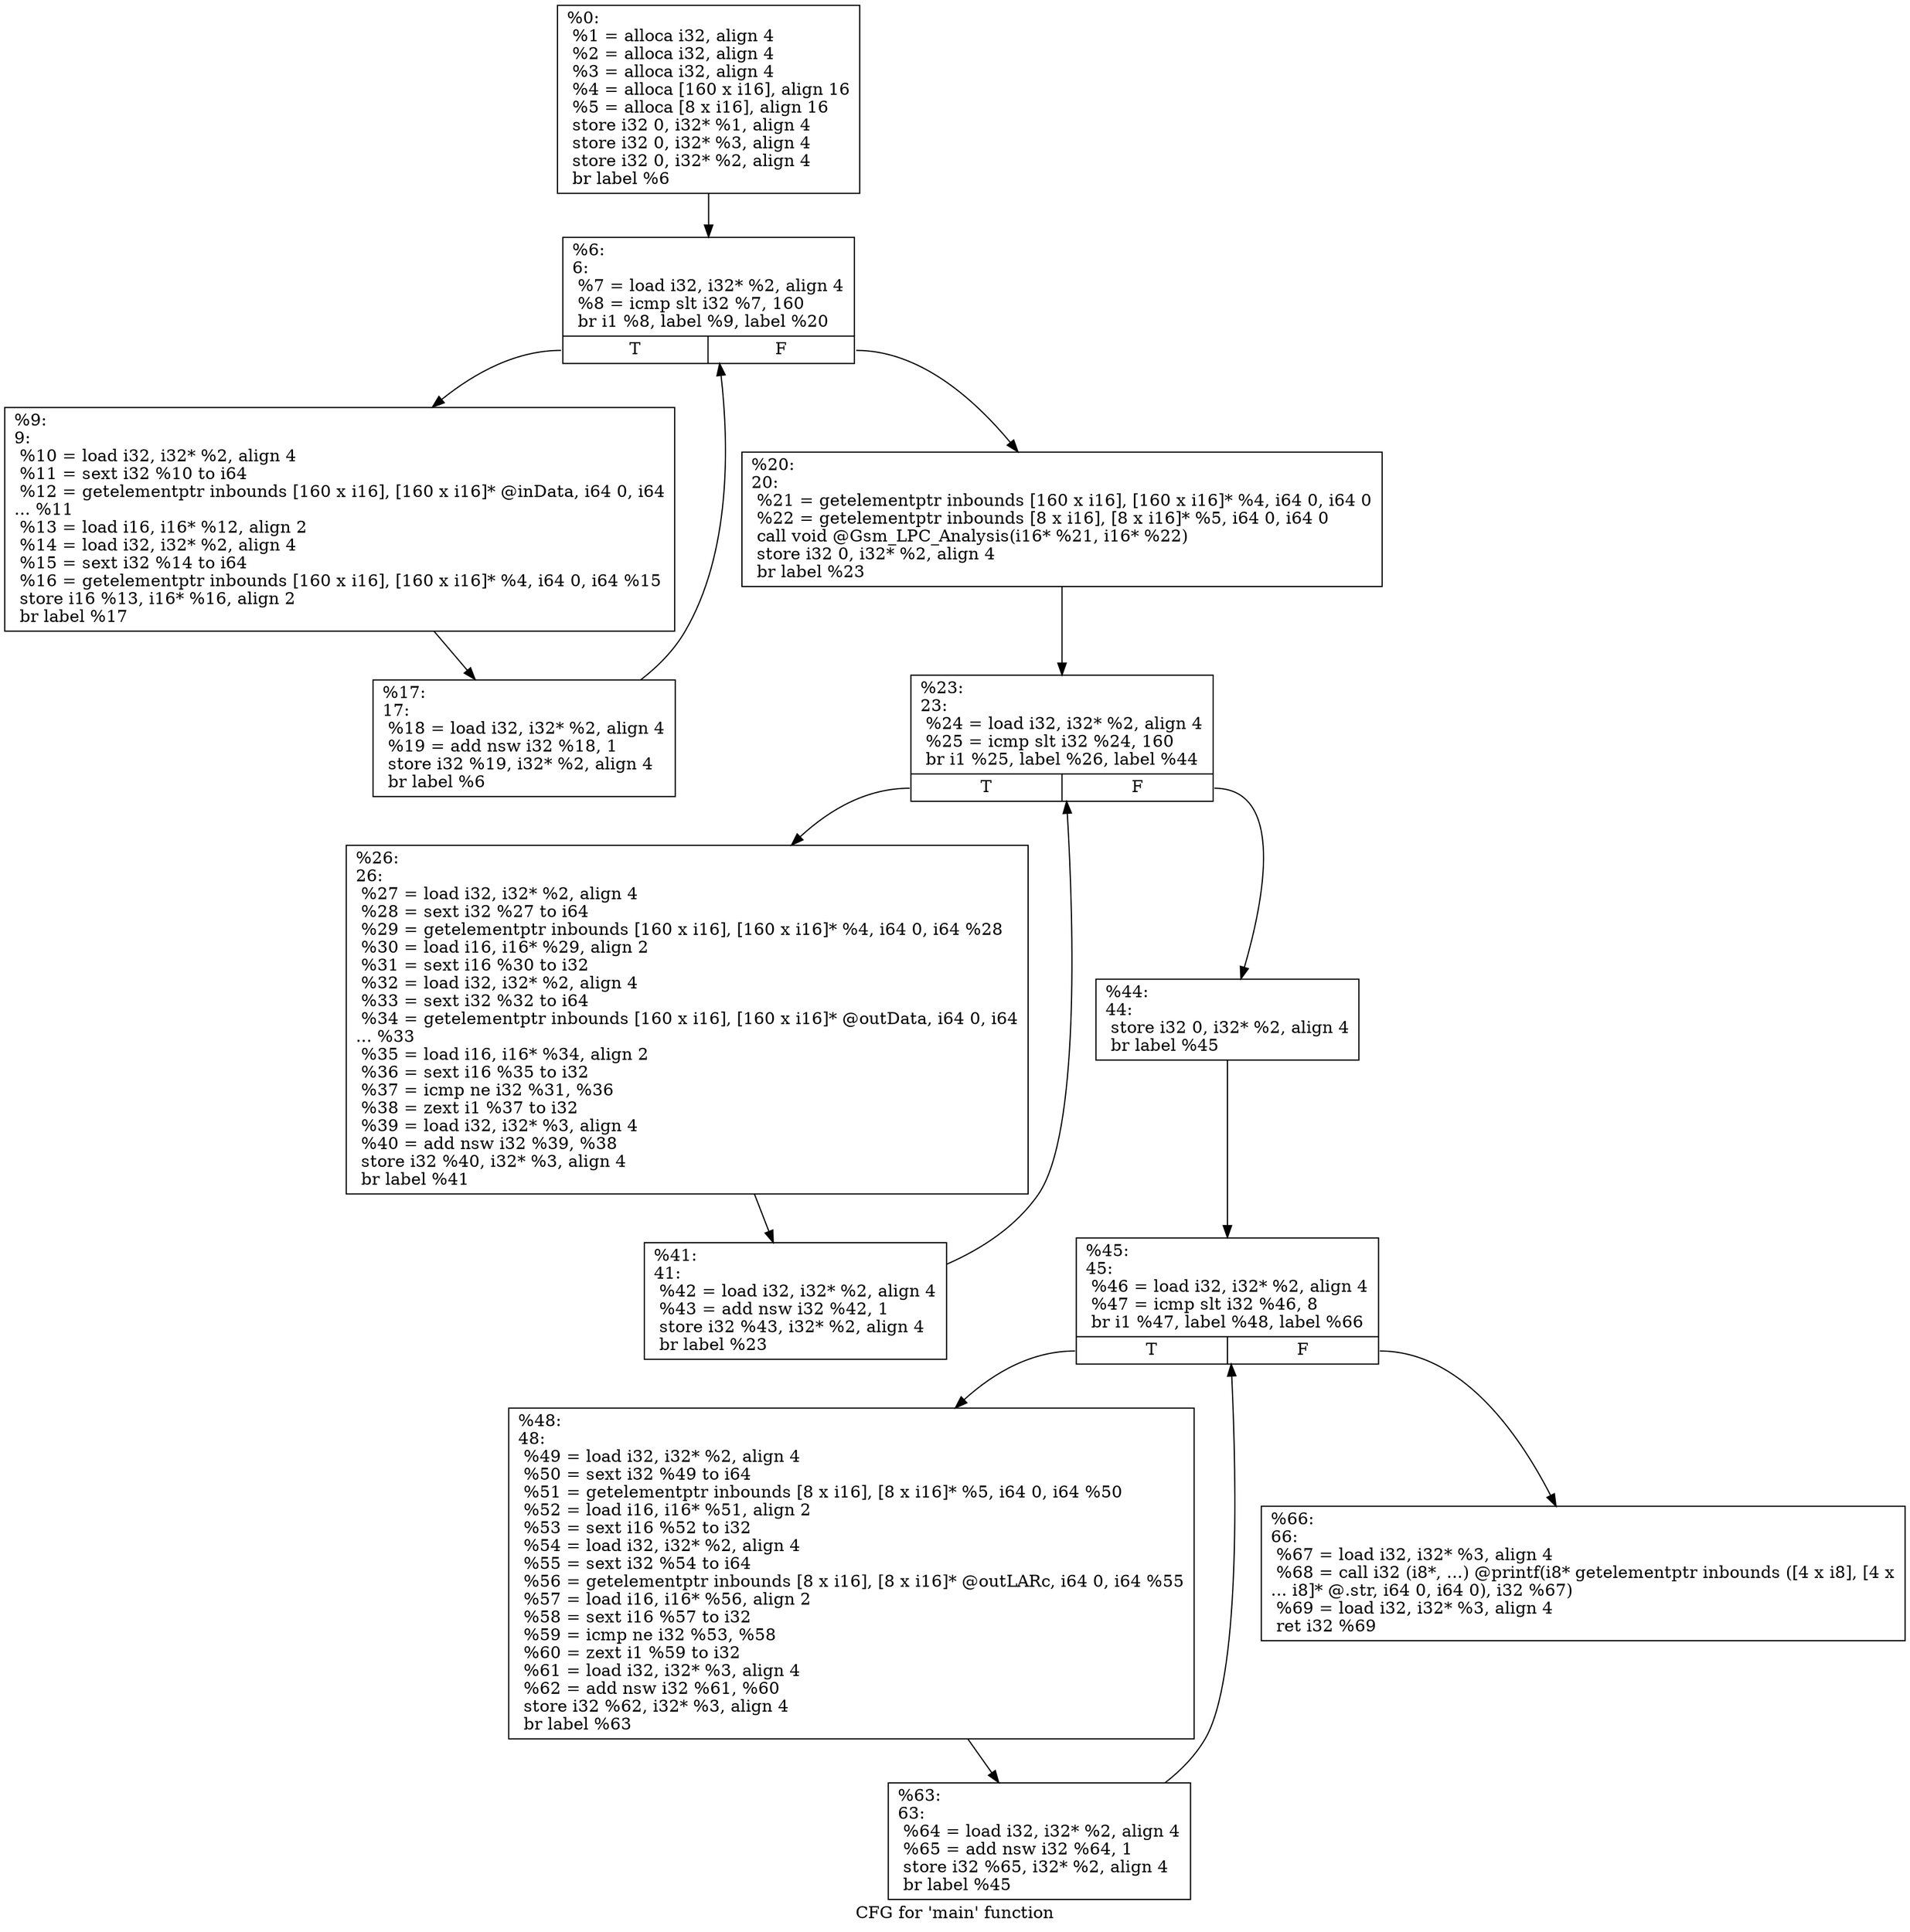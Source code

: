 digraph "CFG for 'main' function" {
	label="CFG for 'main' function";

	Node0x7fc638cb6ad0 [shape=record,label="{%0:\l  %1 = alloca i32, align 4\l  %2 = alloca i32, align 4\l  %3 = alloca i32, align 4\l  %4 = alloca [160 x i16], align 16\l  %5 = alloca [8 x i16], align 16\l  store i32 0, i32* %1, align 4\l  store i32 0, i32* %3, align 4\l  store i32 0, i32* %2, align 4\l  br label %6\l}"];
	Node0x7fc638cb6ad0 -> Node0x7fc638cb6f00;
	Node0x7fc638cb6f00 [shape=record,label="{%6:\l6:                                                \l  %7 = load i32, i32* %2, align 4\l  %8 = icmp slt i32 %7, 160\l  br i1 %8, label %9, label %20\l|{<s0>T|<s1>F}}"];
	Node0x7fc638cb6f00:s0 -> Node0x7fc638cb6b10;
	Node0x7fc638cb6f00:s1 -> Node0x7fc638cb7140;
	Node0x7fc638cb6b10 [shape=record,label="{%9:\l9:                                                \l  %10 = load i32, i32* %2, align 4\l  %11 = sext i32 %10 to i64\l  %12 = getelementptr inbounds [160 x i16], [160 x i16]* @inData, i64 0, i64\l... %11\l  %13 = load i16, i16* %12, align 2\l  %14 = load i32, i32* %2, align 4\l  %15 = sext i32 %14 to i64\l  %16 = getelementptr inbounds [160 x i16], [160 x i16]* %4, i64 0, i64 %15\l  store i16 %13, i16* %16, align 2\l  br label %17\l}"];
	Node0x7fc638cb6b10 -> Node0x7fc638cb6f40;
	Node0x7fc638cb6f40 [shape=record,label="{%17:\l17:                                               \l  %18 = load i32, i32* %2, align 4\l  %19 = add nsw i32 %18, 1\l  store i32 %19, i32* %2, align 4\l  br label %6\l}"];
	Node0x7fc638cb6f40 -> Node0x7fc638cb6f00;
	Node0x7fc638cb7140 [shape=record,label="{%20:\l20:                                               \l  %21 = getelementptr inbounds [160 x i16], [160 x i16]* %4, i64 0, i64 0\l  %22 = getelementptr inbounds [8 x i16], [8 x i16]* %5, i64 0, i64 0\l  call void @Gsm_LPC_Analysis(i16* %21, i16* %22)\l  store i32 0, i32* %2, align 4\l  br label %23\l}"];
	Node0x7fc638cb7140 -> Node0x7fc638cb76a0;
	Node0x7fc638cb76a0 [shape=record,label="{%23:\l23:                                               \l  %24 = load i32, i32* %2, align 4\l  %25 = icmp slt i32 %24, 160\l  br i1 %25, label %26, label %44\l|{<s0>T|<s1>F}}"];
	Node0x7fc638cb76a0:s0 -> Node0x7fc638cb7b90;
	Node0x7fc638cb76a0:s1 -> Node0x7fc638cb7d50;
	Node0x7fc638cb7b90 [shape=record,label="{%26:\l26:                                               \l  %27 = load i32, i32* %2, align 4\l  %28 = sext i32 %27 to i64\l  %29 = getelementptr inbounds [160 x i16], [160 x i16]* %4, i64 0, i64 %28\l  %30 = load i16, i16* %29, align 2\l  %31 = sext i16 %30 to i32\l  %32 = load i32, i32* %2, align 4\l  %33 = sext i32 %32 to i64\l  %34 = getelementptr inbounds [160 x i16], [160 x i16]* @outData, i64 0, i64\l... %33\l  %35 = load i16, i16* %34, align 2\l  %36 = sext i16 %35 to i32\l  %37 = icmp ne i32 %31, %36\l  %38 = zext i1 %37 to i32\l  %39 = load i32, i32* %3, align 4\l  %40 = add nsw i32 %39, %38\l  store i32 %40, i32* %3, align 4\l  br label %41\l}"];
	Node0x7fc638cb7b90 -> Node0x7fc638cb7d10;
	Node0x7fc638cb7d10 [shape=record,label="{%41:\l41:                                               \l  %42 = load i32, i32* %2, align 4\l  %43 = add nsw i32 %42, 1\l  store i32 %43, i32* %2, align 4\l  br label %23\l}"];
	Node0x7fc638cb7d10 -> Node0x7fc638cb76a0;
	Node0x7fc638cb7d50 [shape=record,label="{%44:\l44:                                               \l  store i32 0, i32* %2, align 4\l  br label %45\l}"];
	Node0x7fc638cb7d50 -> Node0x7fc638cb7d90;
	Node0x7fc638cb7d90 [shape=record,label="{%45:\l45:                                               \l  %46 = load i32, i32* %2, align 4\l  %47 = icmp slt i32 %46, 8\l  br i1 %47, label %48, label %66\l|{<s0>T|<s1>F}}"];
	Node0x7fc638cb7d90:s0 -> Node0x7fc638cb7660;
	Node0x7fc638cb7d90:s1 -> Node0x7fc638cb8a70;
	Node0x7fc638cb7660 [shape=record,label="{%48:\l48:                                               \l  %49 = load i32, i32* %2, align 4\l  %50 = sext i32 %49 to i64\l  %51 = getelementptr inbounds [8 x i16], [8 x i16]* %5, i64 0, i64 %50\l  %52 = load i16, i16* %51, align 2\l  %53 = sext i16 %52 to i32\l  %54 = load i32, i32* %2, align 4\l  %55 = sext i32 %54 to i64\l  %56 = getelementptr inbounds [8 x i16], [8 x i16]* @outLARc, i64 0, i64 %55\l  %57 = load i16, i16* %56, align 2\l  %58 = sext i16 %57 to i32\l  %59 = icmp ne i32 %53, %58\l  %60 = zext i1 %59 to i32\l  %61 = load i32, i32* %3, align 4\l  %62 = add nsw i32 %61, %60\l  store i32 %62, i32* %3, align 4\l  br label %63\l}"];
	Node0x7fc638cb7660 -> Node0x7fc638cb8a30;
	Node0x7fc638cb8a30 [shape=record,label="{%63:\l63:                                               \l  %64 = load i32, i32* %2, align 4\l  %65 = add nsw i32 %64, 1\l  store i32 %65, i32* %2, align 4\l  br label %45\l}"];
	Node0x7fc638cb8a30 -> Node0x7fc638cb7d90;
	Node0x7fc638cb8a70 [shape=record,label="{%66:\l66:                                               \l  %67 = load i32, i32* %3, align 4\l  %68 = call i32 (i8*, ...) @printf(i8* getelementptr inbounds ([4 x i8], [4 x\l... i8]* @.str, i64 0, i64 0), i32 %67)\l  %69 = load i32, i32* %3, align 4\l  ret i32 %69\l}"];
}
